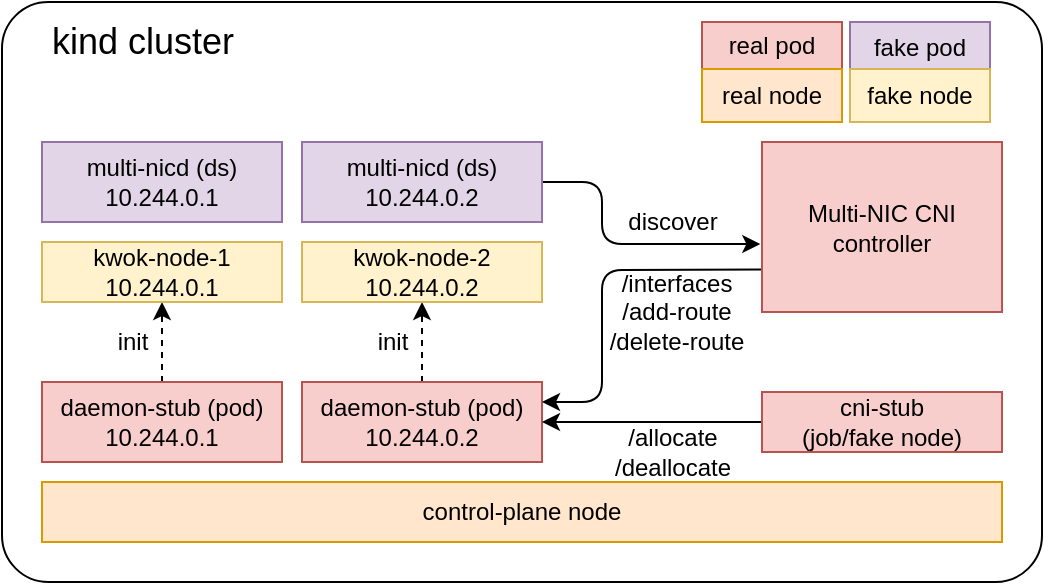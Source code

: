 <mxfile>
    <diagram id="BnGi6orPX6WybiNWCfCs" name="Page-1">
        <mxGraphModel dx="1290" dy="819" grid="1" gridSize="10" guides="1" tooltips="1" connect="1" arrows="1" fold="1" page="1" pageScale="1" pageWidth="850" pageHeight="1100" math="0" shadow="0">
            <root>
                <mxCell id="0"/>
                <mxCell id="1" parent="0"/>
                <mxCell id="2" value="" style="rounded=1;whiteSpace=wrap;html=1;arcSize=8;" vertex="1" parent="1">
                    <mxGeometry x="120" y="320" width="520" height="290" as="geometry"/>
                </mxCell>
                <mxCell id="3" value="control-plane node" style="rounded=0;whiteSpace=wrap;html=1;fillColor=#ffe6cc;strokeColor=#d79b00;" vertex="1" parent="1">
                    <mxGeometry x="140" y="560" width="480" height="30" as="geometry"/>
                </mxCell>
                <mxCell id="33" style="edgeStyle=none;html=1;exitX=0.5;exitY=0;exitDx=0;exitDy=0;fontSize=18;entryX=0.5;entryY=1;entryDx=0;entryDy=0;dashed=1;" edge="1" parent="1" source="5" target="7">
                    <mxGeometry relative="1" as="geometry"/>
                </mxCell>
                <mxCell id="34" style="edgeStyle=none;html=1;fontSize=18;dashed=1;" edge="1" parent="1" source="4" target="6">
                    <mxGeometry relative="1" as="geometry"/>
                </mxCell>
                <mxCell id="4" value="daemon-stub (pod)&lt;br&gt;10.244.0.1" style="rounded=0;whiteSpace=wrap;html=1;fillColor=#f8cecc;strokeColor=#b85450;" vertex="1" parent="1">
                    <mxGeometry x="140" y="510" width="120" height="40" as="geometry"/>
                </mxCell>
                <mxCell id="5" value="daemon-stub (pod)&lt;br&gt;10.244.0.2" style="rounded=0;whiteSpace=wrap;html=1;fillColor=#f8cecc;strokeColor=#b85450;" vertex="1" parent="1">
                    <mxGeometry x="270" y="510" width="120" height="40" as="geometry"/>
                </mxCell>
                <mxCell id="6" value="kwok-node-1&lt;br&gt;10.244.0.1" style="rounded=0;whiteSpace=wrap;html=1;fillColor=#fff2cc;strokeColor=#d6b656;" vertex="1" parent="1">
                    <mxGeometry x="140" y="440" width="120" height="30" as="geometry"/>
                </mxCell>
                <mxCell id="7" value="kwok-node-2&lt;br&gt;10.244.0.2" style="rounded=0;whiteSpace=wrap;html=1;fillColor=#fff2cc;strokeColor=#d6b656;" vertex="1" parent="1">
                    <mxGeometry x="270" y="440" width="120" height="30" as="geometry"/>
                </mxCell>
                <mxCell id="8" value="multi-nicd (ds)&lt;br&gt;10.244.0.1" style="rounded=0;whiteSpace=wrap;html=1;fillColor=#e1d5e7;strokeColor=#9673a6;" vertex="1" parent="1">
                    <mxGeometry x="140" y="390" width="120" height="40" as="geometry"/>
                </mxCell>
                <mxCell id="12" style="edgeStyle=none;html=1;exitX=1;exitY=0.5;exitDx=0;exitDy=0;entryX=-0.007;entryY=0.6;entryDx=0;entryDy=0;entryPerimeter=0;" edge="1" parent="1" source="9" target="10">
                    <mxGeometry relative="1" as="geometry">
                        <Array as="points">
                            <mxPoint x="420" y="410"/>
                            <mxPoint x="420" y="441"/>
                        </Array>
                    </mxGeometry>
                </mxCell>
                <mxCell id="9" value="multi-nicd (ds)&lt;br&gt;10.244.0.2" style="rounded=0;whiteSpace=wrap;html=1;fillColor=#e1d5e7;strokeColor=#9673a6;" vertex="1" parent="1">
                    <mxGeometry x="270" y="390" width="120" height="40" as="geometry"/>
                </mxCell>
                <mxCell id="17" style="edgeStyle=none;html=1;exitX=0;exitY=0.75;exitDx=0;exitDy=0;entryX=1;entryY=0.25;entryDx=0;entryDy=0;" edge="1" parent="1" source="10" target="5">
                    <mxGeometry relative="1" as="geometry">
                        <Array as="points">
                            <mxPoint x="420" y="454"/>
                            <mxPoint x="420" y="520"/>
                        </Array>
                    </mxGeometry>
                </mxCell>
                <mxCell id="10" value="Multi-NIC CNI controller" style="rounded=0;whiteSpace=wrap;html=1;fillColor=#f8cecc;strokeColor=#b85450;" vertex="1" parent="1">
                    <mxGeometry x="500" y="390" width="120" height="85" as="geometry"/>
                </mxCell>
                <mxCell id="19" style="edgeStyle=none;html=1;exitX=0;exitY=0.5;exitDx=0;exitDy=0;entryX=1;entryY=0.5;entryDx=0;entryDy=0;" edge="1" parent="1" source="11" target="5">
                    <mxGeometry relative="1" as="geometry"/>
                </mxCell>
                <mxCell id="11" value="cni-stub &lt;br&gt;(job/fake node)" style="rounded=0;whiteSpace=wrap;html=1;fillColor=#f8cecc;strokeColor=#b85450;" vertex="1" parent="1">
                    <mxGeometry x="500" y="515" width="120" height="30" as="geometry"/>
                </mxCell>
                <mxCell id="15" value="discover" style="text;html=1;align=center;verticalAlign=middle;resizable=0;points=[];autosize=1;strokeColor=none;fillColor=none;" vertex="1" parent="1">
                    <mxGeometry x="425" y="420" width="60" height="20" as="geometry"/>
                </mxCell>
                <mxCell id="18" value="/interfaces&lt;br&gt;/add-route&lt;br&gt;/delete-route" style="text;html=1;align=center;verticalAlign=middle;resizable=0;points=[];autosize=1;strokeColor=none;fillColor=none;" vertex="1" parent="1">
                    <mxGeometry x="417" y="450" width="80" height="50" as="geometry"/>
                </mxCell>
                <mxCell id="20" value="/allocate&lt;br&gt;/deallocate" style="text;html=1;align=center;verticalAlign=middle;resizable=0;points=[];autosize=1;strokeColor=none;fillColor=none;" vertex="1" parent="1">
                    <mxGeometry x="420" y="530" width="70" height="30" as="geometry"/>
                </mxCell>
                <mxCell id="21" value="real pod" style="rounded=0;whiteSpace=wrap;html=1;fillColor=#f8cecc;strokeColor=#b85450;" vertex="1" parent="1">
                    <mxGeometry x="470" y="330" width="70" height="23.5" as="geometry"/>
                </mxCell>
                <mxCell id="24" value="real node" style="rounded=0;whiteSpace=wrap;html=1;fillColor=#ffe6cc;strokeColor=#d79b00;" vertex="1" parent="1">
                    <mxGeometry x="470" y="353.5" width="70" height="26.5" as="geometry"/>
                </mxCell>
                <mxCell id="28" value="fake pod" style="rounded=0;whiteSpace=wrap;html=1;fillColor=#e1d5e7;strokeColor=#9673a6;" vertex="1" parent="1">
                    <mxGeometry x="544" y="330" width="70" height="26.5" as="geometry"/>
                </mxCell>
                <mxCell id="30" value="fake node" style="rounded=0;whiteSpace=wrap;html=1;fillColor=#fff2cc;strokeColor=#d6b656;" vertex="1" parent="1">
                    <mxGeometry x="544" y="353.5" width="70" height="26.5" as="geometry"/>
                </mxCell>
                <mxCell id="31" value="kind cluster" style="text;html=1;align=center;verticalAlign=middle;resizable=0;points=[];autosize=1;strokeColor=none;fillColor=none;fontSize=18;" vertex="1" parent="1">
                    <mxGeometry x="135" y="325" width="110" height="30" as="geometry"/>
                </mxCell>
                <mxCell id="35" value="init" style="text;html=1;align=center;verticalAlign=middle;resizable=0;points=[];autosize=1;strokeColor=none;fillColor=none;fontSize=12;" vertex="1" parent="1">
                    <mxGeometry x="170" y="480" width="30" height="20" as="geometry"/>
                </mxCell>
                <mxCell id="36" value="init" style="text;html=1;align=center;verticalAlign=middle;resizable=0;points=[];autosize=1;strokeColor=none;fillColor=none;fontSize=12;" vertex="1" parent="1">
                    <mxGeometry x="300" y="480" width="30" height="20" as="geometry"/>
                </mxCell>
            </root>
        </mxGraphModel>
    </diagram>
</mxfile>